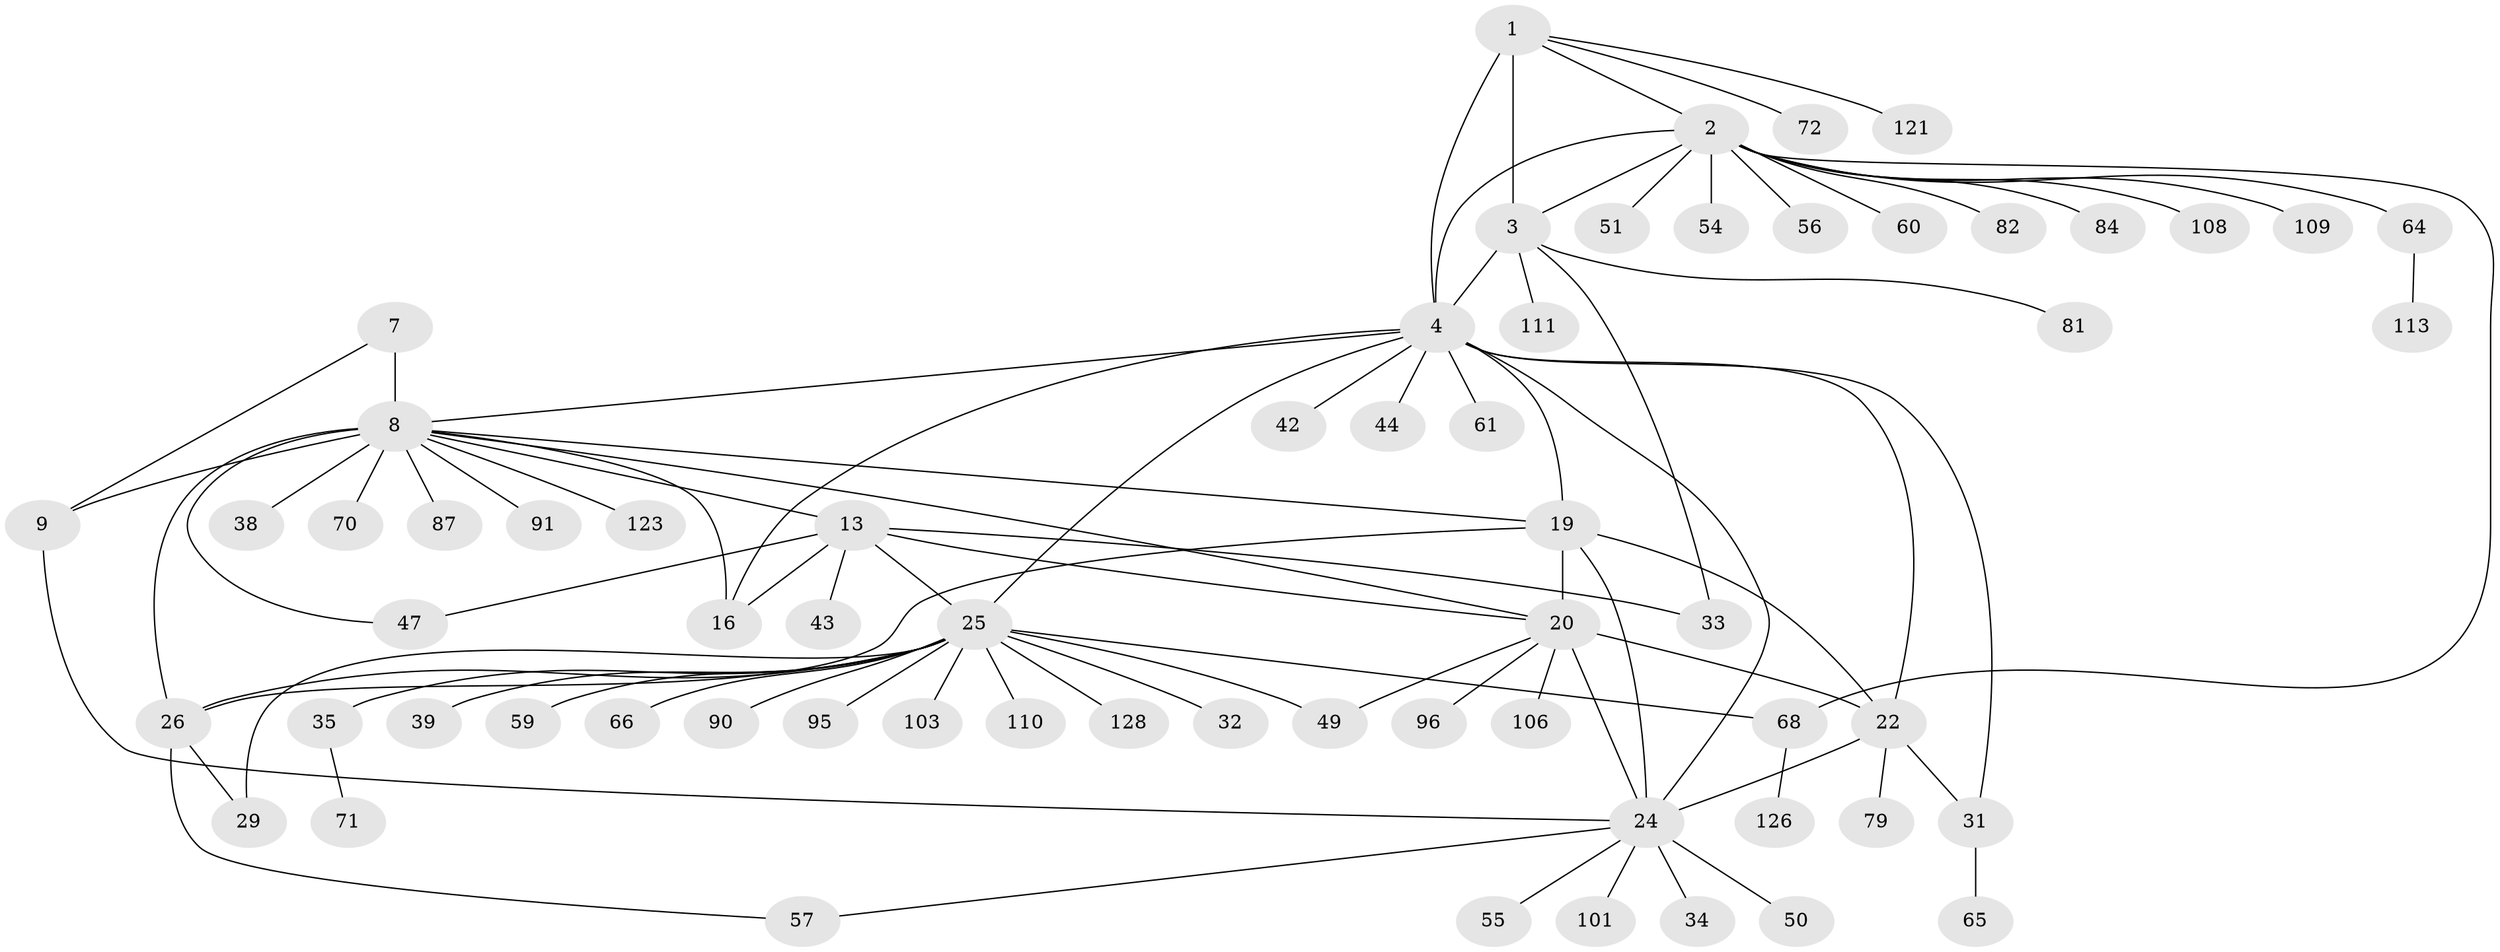 // original degree distribution, {7: 0.023076923076923078, 15: 0.007692307692307693, 8: 0.05384615384615385, 9: 0.023076923076923078, 11: 0.015384615384615385, 6: 0.038461538461538464, 5: 0.03076923076923077, 10: 0.023076923076923078, 13: 0.007692307692307693, 12: 0.007692307692307693, 18: 0.007692307692307693, 2: 0.15384615384615385, 1: 0.5692307692307692, 4: 0.007692307692307693, 3: 0.03076923076923077}
// Generated by graph-tools (version 1.1) at 2025/15/03/09/25 04:15:59]
// undirected, 65 vertices, 89 edges
graph export_dot {
graph [start="1"]
  node [color=gray90,style=filled];
  1 [super="+69"];
  2;
  3;
  4 [super="+86+116+6+5"];
  7 [super="+77"];
  8 [super="+11+10+12"];
  9 [super="+114+40"];
  13 [super="+17+14+15"];
  16 [super="+67+46+80+18"];
  19 [super="+48+129+130+58+63+45+23"];
  20 [super="+21"];
  22;
  24;
  25 [super="+27+28+89+30"];
  26;
  29;
  31 [super="+37+115+105+36"];
  32 [super="+53"];
  33;
  34;
  35;
  38 [super="+100"];
  39;
  42;
  43;
  44 [super="+122"];
  47 [super="+98"];
  49;
  50;
  51;
  54;
  55;
  56;
  57 [super="+104"];
  59;
  60;
  61;
  64;
  65;
  66;
  68;
  70;
  71;
  72;
  79;
  81;
  82;
  84;
  87;
  90;
  91 [super="+92"];
  95;
  96;
  101;
  103;
  106 [super="+107"];
  108;
  109;
  110;
  111;
  113;
  121;
  123;
  126;
  128;
  1 -- 2;
  1 -- 3;
  1 -- 4 [weight=3];
  1 -- 121;
  1 -- 72;
  2 -- 3;
  2 -- 4 [weight=3];
  2 -- 51;
  2 -- 54;
  2 -- 56;
  2 -- 60;
  2 -- 64;
  2 -- 68;
  2 -- 82;
  2 -- 84;
  2 -- 108;
  2 -- 109;
  3 -- 4 [weight=3];
  3 -- 33;
  3 -- 81;
  3 -- 111;
  4 -- 24;
  4 -- 44;
  4 -- 22;
  4 -- 42;
  4 -- 16;
  4 -- 25;
  4 -- 31;
  4 -- 8 [weight=2];
  4 -- 61;
  4 -- 19;
  7 -- 8 [weight=4];
  7 -- 9;
  8 -- 9 [weight=4];
  8 -- 13;
  8 -- 87;
  8 -- 123;
  8 -- 38;
  8 -- 47;
  8 -- 26;
  8 -- 91;
  8 -- 70;
  8 -- 16;
  8 -- 19;
  8 -- 20;
  9 -- 24;
  13 -- 16 [weight=8];
  13 -- 47;
  13 -- 43;
  13 -- 33;
  13 -- 20;
  13 -- 25;
  19 -- 20 [weight=4];
  19 -- 22 [weight=2];
  19 -- 24 [weight=2];
  19 -- 26;
  20 -- 22 [weight=2];
  20 -- 24 [weight=2];
  20 -- 49;
  20 -- 96;
  20 -- 106;
  22 -- 24;
  22 -- 31;
  22 -- 79;
  24 -- 34;
  24 -- 50;
  24 -- 55;
  24 -- 57;
  24 -- 101;
  25 -- 26 [weight=4];
  25 -- 29 [weight=4];
  25 -- 128;
  25 -- 66;
  25 -- 68;
  25 -- 90;
  25 -- 95;
  25 -- 32;
  25 -- 35;
  25 -- 103;
  25 -- 110;
  25 -- 49;
  25 -- 59;
  25 -- 39;
  26 -- 29;
  26 -- 57;
  31 -- 65;
  35 -- 71;
  64 -- 113;
  68 -- 126;
}
